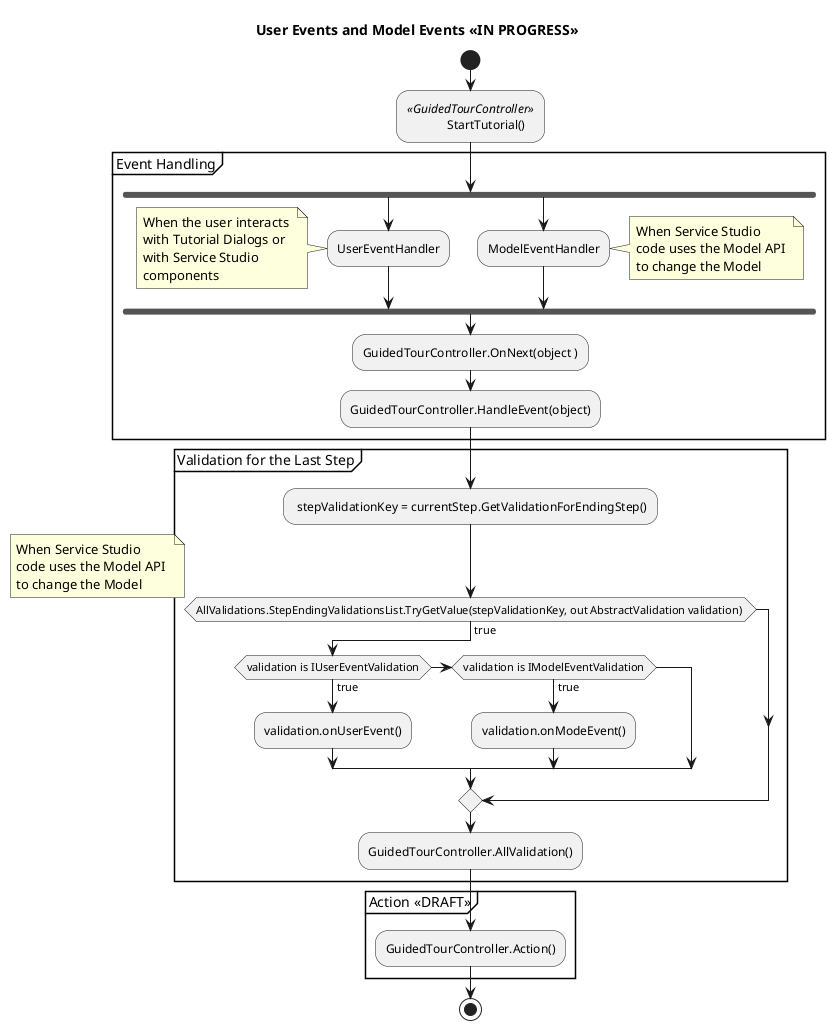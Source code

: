@startuml
'https://plantuml.com/activity-diagram-beta
Title "User Events and Model Events <<IN PROGRESS>>"
start
    :<i><<GuidedTourController>>\n             StartTutorial() ;
    '    :GuidedTourController.OnNextButtonClicked();
partition "Event Handling" {    
    fork 
        :UserEventHandler;
        note left: When the user interacts \nwith Tutorial Dialogs or \nwith Service Studio \ncomponents
        fork again 
        :ModelEventHandler;    
        note right: When Service Studio \ncode uses the Model API \nto change the Model
    end fork
    :GuidedTourController.OnNext(object );
    :GuidedTourController.HandleEvent(object);
}

partition "Validation for the Last Step" {
    : stepValidationKey = currentStep.GetValidationForEndingStep();
    if (AllValidations.StepEndingValidationsList.TryGetValue(stepValidationKey, out AbstractValidation validation) ) then (true)
    note right: When Service Studio \ncode uses the Model API \nto change the Model
        if (validation is IUserEventValidation) then (true)
            :validation.onUserEvent();
        else if (validation is IModelEventValidation) then (true)
            :validation.onModeEvent();
        endif
    endif 
    
    :GuidedTourController.AllValidation();
}
partition "Action <<DRAFT>>"{
    :GuidedTourController.Action();
}
stop

@enduml


@startuml

start
:step.ExecuteStepStartingAction();
:step.GetValidationForStartingStep();
:step.Pointer();
:step.GetValidationForEndingStep();
:step.ExecuteStepCompletionAction();
stop

@enduml